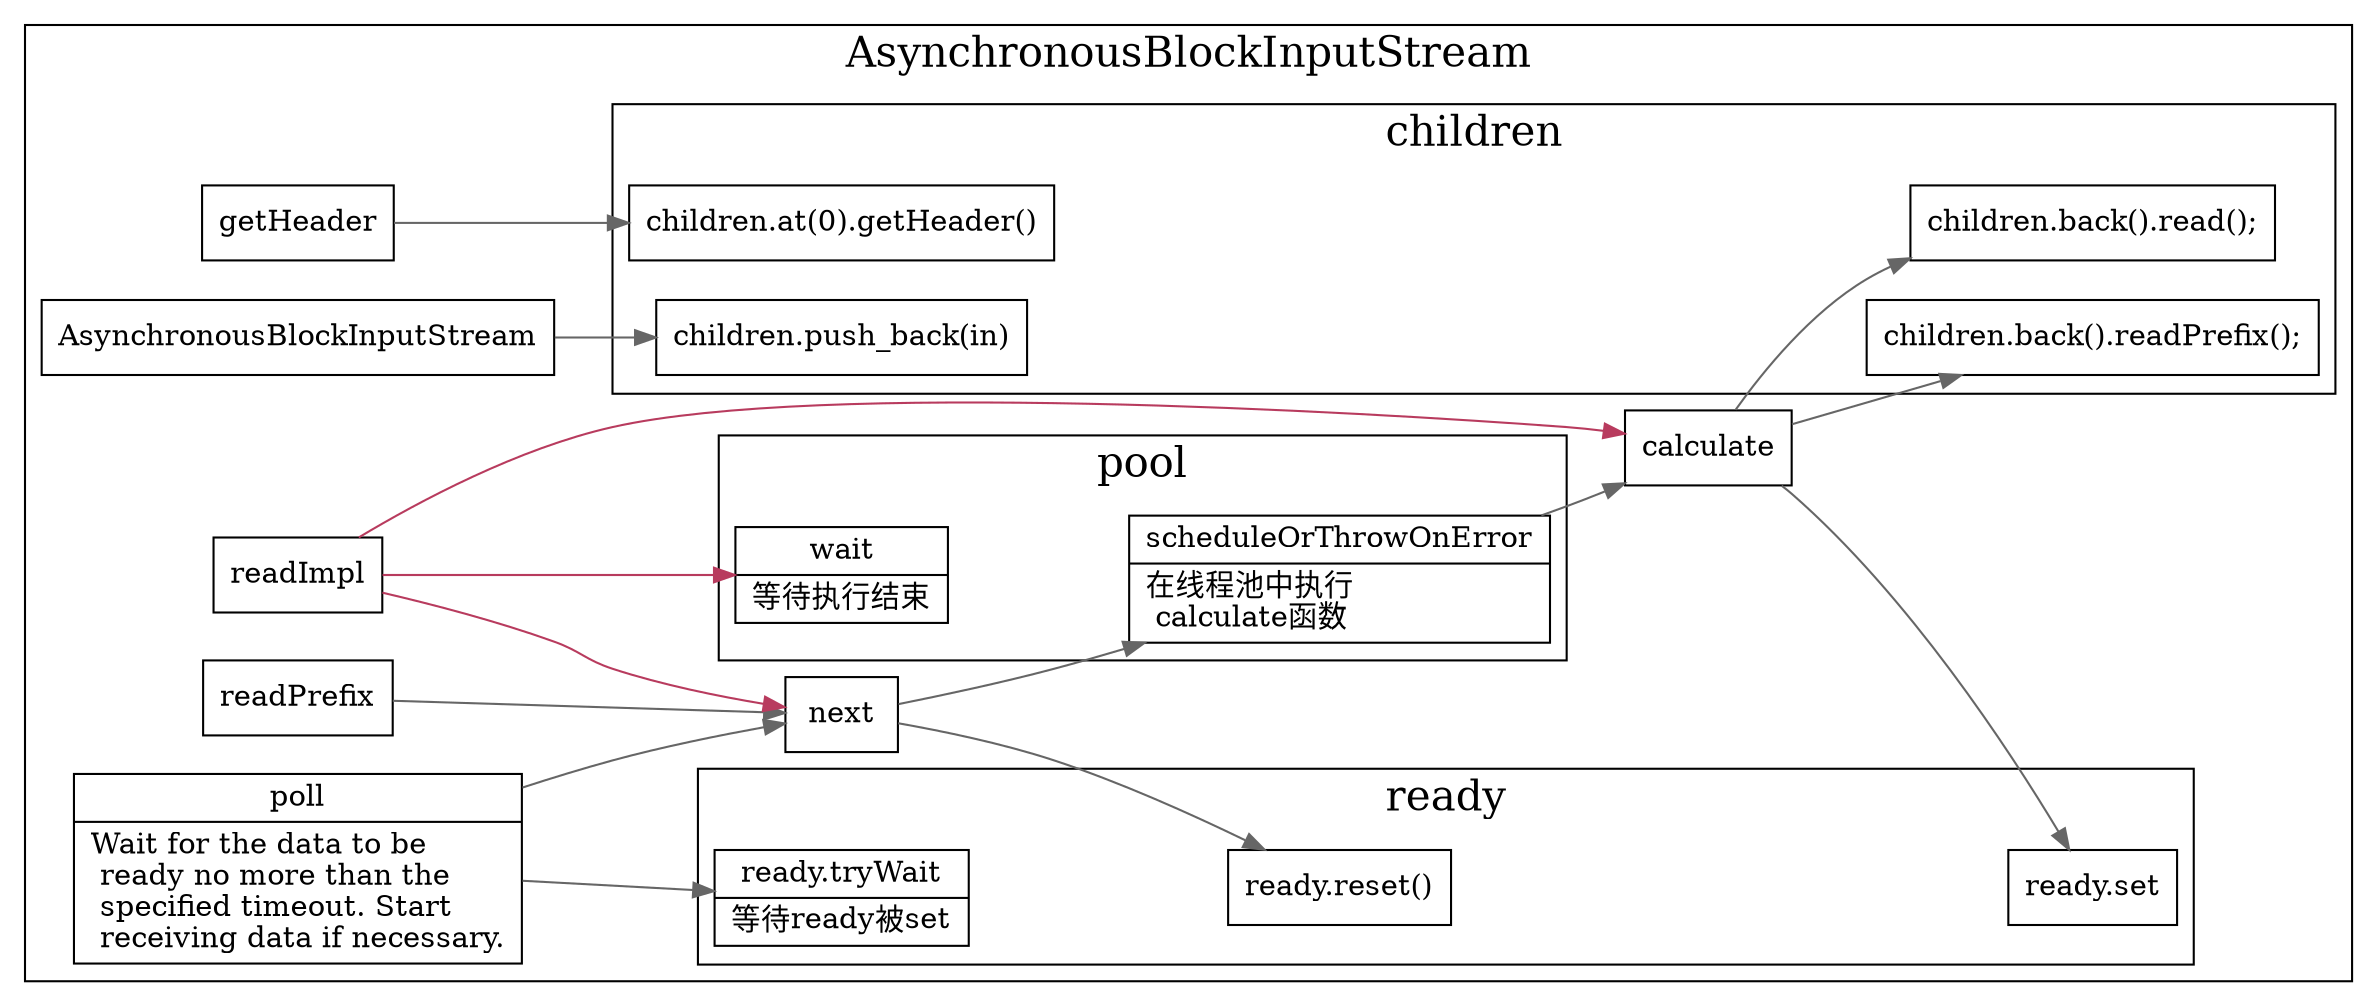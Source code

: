 digraph asynchronous_block_inputstream {
  node[shape=box];
  edge[color=gray40];
  newrank=true;
  rankdir=LR;

  subgraph cluster_AsynchronousBlockInputStream {
    graph[label="AsynchronousBlockInputStream";fontsize=20;];
    subgraph cluster_children {
      graph[label="children";fontsize=20;];
      children_at_0[
        shape="record";
        label="{{
          children.at(0).getHeader()
        }}";
      ];
      children_push_back[
        shape="record";
        label="{{
          children.push_back(in)
        }}";
      ];
      children_back_read[
        shape="record";
        label="{{
          children.back().read();
        }}";
      ];
      children_back_readPrefix[
        shape="record";
        label="{{
          children.back().readPrefix();
        }}";
      ];
    }
    subgraph cluster_ready {
      graph[label="ready";fontsize=20;];
      ready_tryWait[
        shape="record";
        label="{{
        ready.tryWait|
        等待ready被set
        }}";
      ];
      ready_set[
        shape="record";
        label="{{
        ready.set
        }}";
      ];
      ready_reset[
        shape="record";
        label="{{
          ready.reset()
        }}";
      ];
      ready_reset;
    }

    subgraph cluster_pool {
      graph[label="pool";fontsize=20;];
      pool_wait;
      pool_scheduleOrThrowOnError;
      pool_scheduleOrThrowOnError[
        shape="record";
        label="{{
          scheduleOrThrowOnError|
          在线程池中执行\l 
          calculate函数\l
        }}";
      ];
      pool_wait[
        shape="record";
        label="{{
          wait|
          等待执行结束
        }}";
      ];
    }

    AsynchronousBlockInputStream -> children_push_back;
    getHeader -> children_at_0;
    readPrefix -> next;
    poll[
      shape="record";
      label="{{
        poll|
        Wait for the data to be \l 
        ready no more than the \l 
        specified timeout. Start \l 
        receiving data if necessary.\l
      }}";
    ];
    poll -> {
      next;
      ready_tryWait;
    }
    readImpl -> {
      calculate;
      pool_wait;
      next;
    }[color="#b83b5e"];

    next -> {
      ready_reset;
      pool_scheduleOrThrowOnError;
    }
    pool_scheduleOrThrowOnError -> calculate;
    calculate -> {
      children_back_readPrefix;
      children_back_read;
      ready_set;
    }
  }
}

